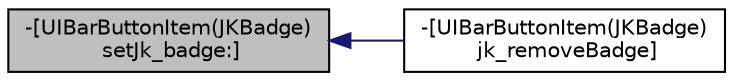 digraph "-[UIBarButtonItem(JKBadge) setJk_badge:]"
{
  edge [fontname="Helvetica",fontsize="10",labelfontname="Helvetica",labelfontsize="10"];
  node [fontname="Helvetica",fontsize="10",shape=record];
  rankdir="LR";
  Node120 [label="-[UIBarButtonItem(JKBadge)\l setJk_badge:]",height=0.2,width=0.4,color="black", fillcolor="grey75", style="filled", fontcolor="black"];
  Node120 -> Node121 [dir="back",color="midnightblue",fontsize="10",style="solid"];
  Node121 [label="-[UIBarButtonItem(JKBadge)\l jk_removeBadge]",height=0.2,width=0.4,color="black", fillcolor="white", style="filled",URL="$category_u_i_bar_button_item_07_j_k_badge_08.html#a49296a812acc2a3a9ebcde0638fcd9f4"];
}
